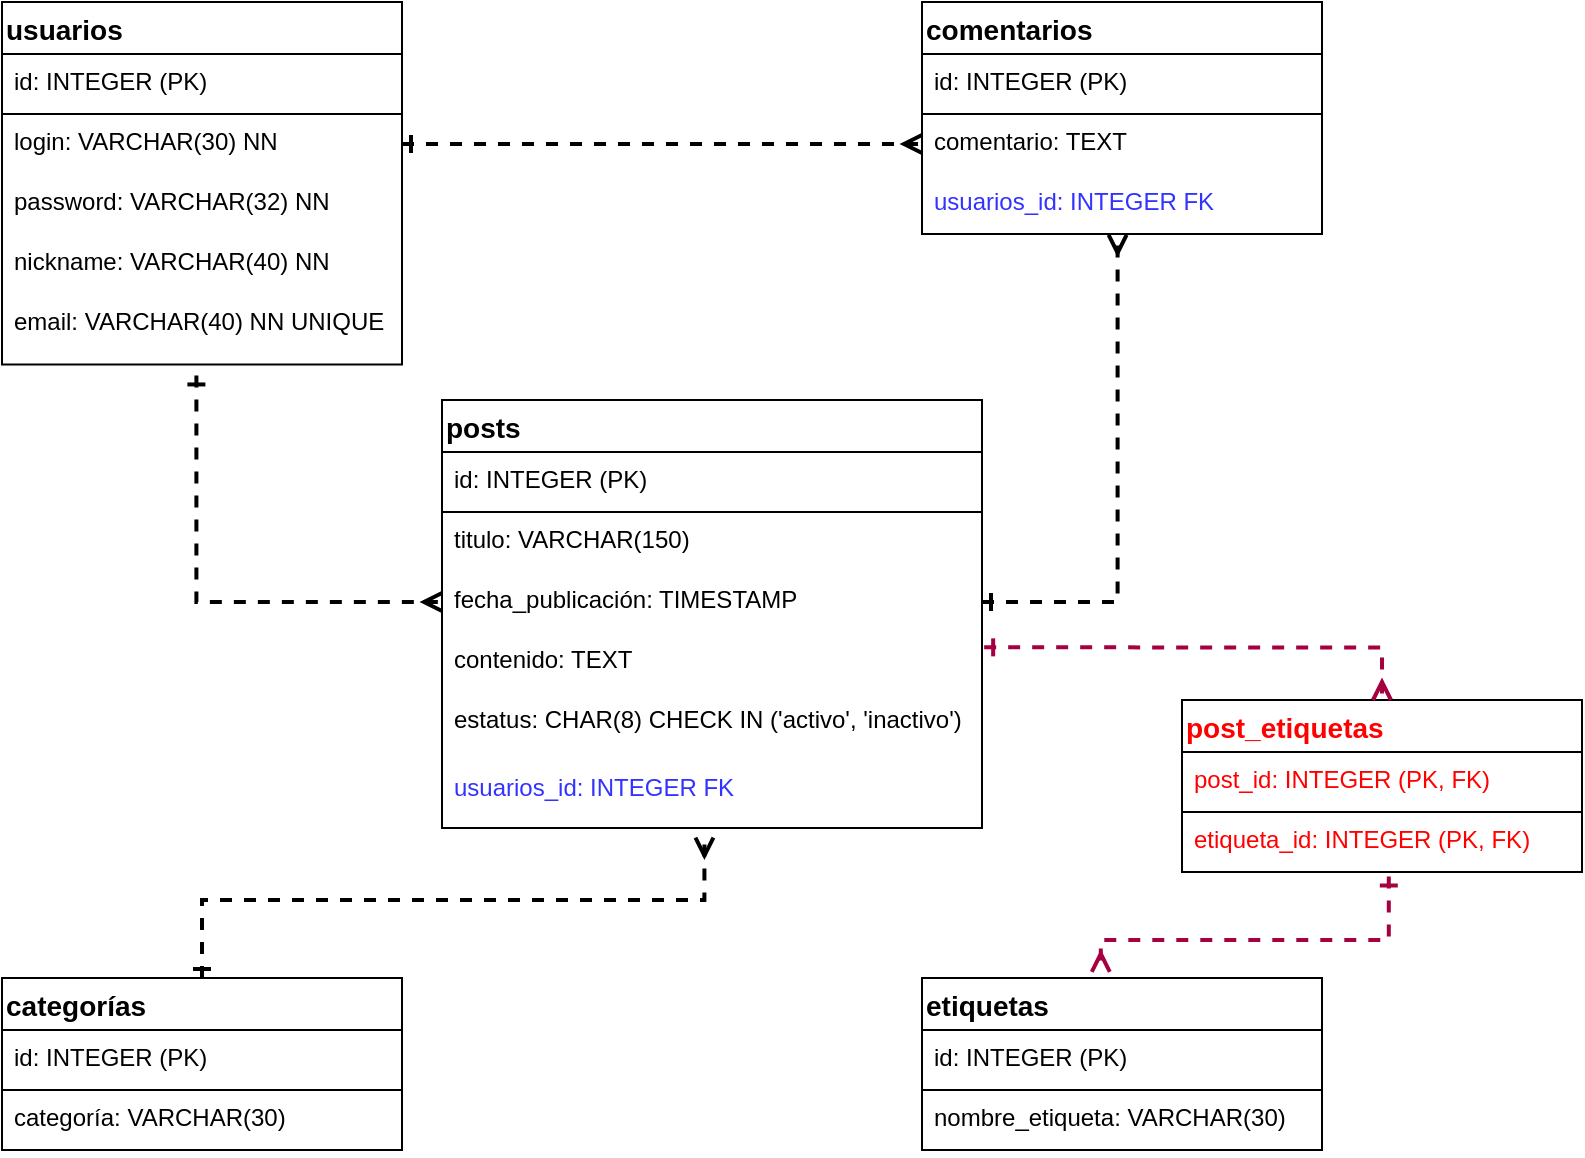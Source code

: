 <mxfile version="13.9.1" type="github">
  <diagram id="R2lEEEUBdFMjLlhIrx00" name="Page-1">
    <mxGraphModel dx="2480" dy="1263" grid="1" gridSize="10" guides="1" tooltips="1" connect="1" arrows="1" fold="1" page="1" pageScale="1" pageWidth="850" pageHeight="1100" math="0" shadow="0" extFonts="Permanent Marker^https://fonts.googleapis.com/css?family=Permanent+Marker">
      <root>
        <mxCell id="0" />
        <mxCell id="1" parent="0" />
        <mxCell id="eu0dvFVVaQbP-CDpSCnt-121" style="edgeStyle=none;rounded=0;orthogonalLoop=1;jettySize=auto;html=1;entryX=0;entryY=0.5;entryDx=0;entryDy=0;endArrow=none;endFill=0;strokeColor=#97D077;" parent="1" edge="1">
          <mxGeometry relative="1" as="geometry">
            <mxPoint x="470" y="540" as="sourcePoint" />
            <mxPoint x="470" y="540" as="targetPoint" />
          </mxGeometry>
        </mxCell>
        <object label="usuarios" id="5L7Wn1pcYuVviG9s-a1G-27">
          <mxCell style="swimlane;fontStyle=1;childLayout=stackLayout;horizontal=1;startSize=26;horizontalStack=0;resizeParent=1;resizeParentMax=0;resizeLast=0;collapsible=1;marginBottom=0;align=left;fontSize=14;labelBorderColor=none;spacing=2;comic=0;" parent="1" vertex="1">
            <mxGeometry x="40" y="31" width="200" height="181.29" as="geometry">
              <mxRectangle x="20" y="30" width="90" height="26" as="alternateBounds" />
            </mxGeometry>
          </mxCell>
        </object>
        <mxCell id="5L7Wn1pcYuVviG9s-a1G-28" value="id: INTEGER (PK)" style="text;fillColor=none;spacingLeft=4;spacingRight=4;overflow=hidden;rotatable=0;points=[[0,0.5],[1,0.5]];portConstraint=eastwest;fontSize=12;fontStyle=0;strokeColor=#000000;" parent="5L7Wn1pcYuVviG9s-a1G-27" vertex="1">
          <mxGeometry y="26" width="200" height="30" as="geometry" />
        </mxCell>
        <mxCell id="5L7Wn1pcYuVviG9s-a1G-29" value="login: VARCHAR(30) NN" style="text;strokeColor=none;fillColor=none;spacingLeft=4;spacingRight=4;overflow=hidden;rotatable=0;points=[[0,0.5],[1,0.5]];portConstraint=eastwest;fontSize=12;" parent="5L7Wn1pcYuVviG9s-a1G-27" vertex="1">
          <mxGeometry y="56" width="200" height="30" as="geometry" />
        </mxCell>
        <mxCell id="5L7Wn1pcYuVviG9s-a1G-30" value="password: VARCHAR(32) NN" style="text;strokeColor=none;fillColor=none;spacingLeft=4;spacingRight=4;overflow=hidden;rotatable=0;points=[[0,0.5],[1,0.5]];portConstraint=eastwest;fontSize=12;labelBackgroundColor=#ffffff;aspect=fixed;" parent="5L7Wn1pcYuVviG9s-a1G-27" vertex="1">
          <mxGeometry y="86" width="200" height="30" as="geometry" />
        </mxCell>
        <mxCell id="5L7Wn1pcYuVviG9s-a1G-50" value="nickname: VARCHAR(40) NN" style="text;strokeColor=none;fillColor=none;spacingLeft=4;spacingRight=4;overflow=hidden;rotatable=0;points=[[0,0.5],[1,0.5]];portConstraint=eastwest;fontSize=12;labelBackgroundColor=#ffffff;aspect=fixed;" parent="5L7Wn1pcYuVviG9s-a1G-27" vertex="1">
          <mxGeometry y="116" width="200" height="30" as="geometry" />
        </mxCell>
        <mxCell id="5L7Wn1pcYuVviG9s-a1G-51" value="email: VARCHAR(40) NN UNIQUE" style="text;strokeColor=none;fillColor=none;spacingLeft=4;spacingRight=4;overflow=hidden;rotatable=0;points=[[0,0.5],[1,0.5]];portConstraint=eastwest;fontSize=12;labelBackgroundColor=#ffffff;aspect=fixed;" parent="5L7Wn1pcYuVviG9s-a1G-27" vertex="1">
          <mxGeometry y="146" width="200" height="35.29" as="geometry" />
        </mxCell>
        <object label="posts" id="5L7Wn1pcYuVviG9s-a1G-52">
          <mxCell style="swimlane;fontStyle=1;childLayout=stackLayout;horizontal=1;startSize=26;horizontalStack=0;resizeParent=1;resizeParentMax=0;resizeLast=0;collapsible=1;marginBottom=0;align=left;fontSize=14;labelBorderColor=none;spacing=2;comic=0;" parent="1" vertex="1">
            <mxGeometry x="260" y="230" width="270" height="214" as="geometry">
              <mxRectangle x="20" y="30" width="90" height="26" as="alternateBounds" />
            </mxGeometry>
          </mxCell>
        </object>
        <mxCell id="5L7Wn1pcYuVviG9s-a1G-53" value="id: INTEGER (PK)" style="text;fillColor=none;spacingLeft=4;spacingRight=4;overflow=hidden;rotatable=0;points=[[0,0.5],[1,0.5]];portConstraint=eastwest;fontSize=12;fontStyle=0;strokeColor=#000000;" parent="5L7Wn1pcYuVviG9s-a1G-52" vertex="1">
          <mxGeometry y="26" width="270" height="30" as="geometry" />
        </mxCell>
        <mxCell id="5L7Wn1pcYuVviG9s-a1G-54" value="titulo: VARCHAR(150)" style="text;strokeColor=none;fillColor=none;spacingLeft=4;spacingRight=4;overflow=hidden;rotatable=0;points=[[0,0.5],[1,0.5]];portConstraint=eastwest;fontSize=12;" parent="5L7Wn1pcYuVviG9s-a1G-52" vertex="1">
          <mxGeometry y="56" width="270" height="30" as="geometry" />
        </mxCell>
        <mxCell id="5L7Wn1pcYuVviG9s-a1G-55" value="fecha_publicación: TIMESTAMP" style="text;strokeColor=none;fillColor=none;spacingLeft=4;spacingRight=4;overflow=hidden;rotatable=0;points=[[0,0.5],[1,0.5]];portConstraint=eastwest;fontSize=12;labelBackgroundColor=#ffffff;aspect=fixed;" parent="5L7Wn1pcYuVviG9s-a1G-52" vertex="1">
          <mxGeometry y="86" width="270" height="30" as="geometry" />
        </mxCell>
        <mxCell id="5L7Wn1pcYuVviG9s-a1G-56" value="contenido: TEXT" style="text;strokeColor=none;fillColor=none;spacingLeft=4;spacingRight=4;overflow=hidden;rotatable=0;points=[[0,0.5],[1,0.5]];portConstraint=eastwest;fontSize=12;labelBackgroundColor=#ffffff;aspect=fixed;" parent="5L7Wn1pcYuVviG9s-a1G-52" vertex="1">
          <mxGeometry y="116" width="270" height="30" as="geometry" />
        </mxCell>
        <mxCell id="5L7Wn1pcYuVviG9s-a1G-57" value="estatus: CHAR(8) CHECK IN (&#39;activo&#39;, &#39;inactivo&#39;)" style="text;strokeColor=none;fillColor=none;spacingLeft=4;spacingRight=4;overflow=hidden;rotatable=0;points=[[0,0.5],[1,0.5]];portConstraint=eastwest;fontSize=12;labelBackgroundColor=#ffffff;" parent="5L7Wn1pcYuVviG9s-a1G-52" vertex="1">
          <mxGeometry y="146" width="270" height="34" as="geometry" />
        </mxCell>
        <mxCell id="5L7Wn1pcYuVviG9s-a1G-76" value="usuarios_id: INTEGER FK" style="text;strokeColor=none;fillColor=none;spacingLeft=4;spacingRight=4;overflow=hidden;rotatable=0;points=[[0,0.5],[1,0.5]];portConstraint=eastwest;fontSize=12;labelBackgroundColor=#ffffff;fontColor=#3333FF;" parent="5L7Wn1pcYuVviG9s-a1G-52" vertex="1">
          <mxGeometry y="180" width="270" height="34" as="geometry" />
        </mxCell>
        <object label="comentarios" id="5L7Wn1pcYuVviG9s-a1G-58">
          <mxCell style="swimlane;fontStyle=1;childLayout=stackLayout;horizontal=1;startSize=26;horizontalStack=0;resizeParent=1;resizeParentMax=0;resizeLast=0;collapsible=1;marginBottom=0;align=left;fontSize=14;labelBorderColor=none;spacing=2;comic=0;" parent="1" vertex="1">
            <mxGeometry x="500" y="31" width="200" height="116" as="geometry">
              <mxRectangle x="20" y="30" width="90" height="26" as="alternateBounds" />
            </mxGeometry>
          </mxCell>
        </object>
        <mxCell id="5L7Wn1pcYuVviG9s-a1G-59" value="id: INTEGER (PK)" style="text;fillColor=none;spacingLeft=4;spacingRight=4;overflow=hidden;rotatable=0;points=[[0,0.5],[1,0.5]];portConstraint=eastwest;fontSize=12;fontStyle=0;strokeColor=#000000;" parent="5L7Wn1pcYuVviG9s-a1G-58" vertex="1">
          <mxGeometry y="26" width="200" height="30" as="geometry" />
        </mxCell>
        <mxCell id="5L7Wn1pcYuVviG9s-a1G-60" value="comentario: TEXT" style="text;strokeColor=none;fillColor=none;spacingLeft=4;spacingRight=4;overflow=hidden;rotatable=0;points=[[0,0.5],[1,0.5]];portConstraint=eastwest;fontSize=12;" parent="5L7Wn1pcYuVviG9s-a1G-58" vertex="1">
          <mxGeometry y="56" width="200" height="30" as="geometry" />
        </mxCell>
        <mxCell id="5L7Wn1pcYuVviG9s-a1G-75" value="usuarios_id: INTEGER FK" style="text;strokeColor=none;fillColor=none;spacingLeft=4;spacingRight=4;overflow=hidden;rotatable=0;points=[[0,0.5],[1,0.5]];portConstraint=eastwest;fontSize=12;fontColor=#3333FF;" parent="5L7Wn1pcYuVviG9s-a1G-58" vertex="1">
          <mxGeometry y="86" width="200" height="30" as="geometry" />
        </mxCell>
        <object label="categorías" id="5L7Wn1pcYuVviG9s-a1G-64">
          <mxCell style="swimlane;fontStyle=1;childLayout=stackLayout;horizontal=1;startSize=26;horizontalStack=0;resizeParent=1;resizeParentMax=0;resizeLast=0;collapsible=1;marginBottom=0;align=left;fontSize=14;labelBorderColor=none;spacing=2;comic=0;" parent="1" vertex="1">
            <mxGeometry x="40" y="519" width="200" height="86" as="geometry">
              <mxRectangle x="20" y="30" width="90" height="26" as="alternateBounds" />
            </mxGeometry>
          </mxCell>
        </object>
        <mxCell id="5L7Wn1pcYuVviG9s-a1G-65" value="id: INTEGER (PK)" style="text;fillColor=none;spacingLeft=4;spacingRight=4;overflow=hidden;rotatable=0;points=[[0,0.5],[1,0.5]];portConstraint=eastwest;fontSize=12;fontStyle=0;strokeColor=#000000;" parent="5L7Wn1pcYuVviG9s-a1G-64" vertex="1">
          <mxGeometry y="26" width="200" height="30" as="geometry" />
        </mxCell>
        <mxCell id="5L7Wn1pcYuVviG9s-a1G-66" value="categoría: VARCHAR(30)" style="text;strokeColor=none;fillColor=none;spacingLeft=4;spacingRight=4;overflow=hidden;rotatable=0;points=[[0,0.5],[1,0.5]];portConstraint=eastwest;fontSize=12;" parent="5L7Wn1pcYuVviG9s-a1G-64" vertex="1">
          <mxGeometry y="56" width="200" height="30" as="geometry" />
        </mxCell>
        <object label="etiquetas" id="5L7Wn1pcYuVviG9s-a1G-67">
          <mxCell style="swimlane;fontStyle=1;childLayout=stackLayout;horizontal=1;startSize=26;horizontalStack=0;resizeParent=1;resizeParentMax=0;resizeLast=0;collapsible=1;marginBottom=0;align=left;fontSize=14;labelBorderColor=none;spacing=2;comic=0;" parent="1" vertex="1">
            <mxGeometry x="500" y="519" width="200" height="86" as="geometry">
              <mxRectangle x="20" y="30" width="90" height="26" as="alternateBounds" />
            </mxGeometry>
          </mxCell>
        </object>
        <mxCell id="5L7Wn1pcYuVviG9s-a1G-68" value="id: INTEGER (PK)" style="text;fillColor=none;spacingLeft=4;spacingRight=4;overflow=hidden;rotatable=0;points=[[0,0.5],[1,0.5]];portConstraint=eastwest;fontSize=12;fontStyle=0;strokeColor=#000000;" parent="5L7Wn1pcYuVviG9s-a1G-67" vertex="1">
          <mxGeometry y="26" width="200" height="30" as="geometry" />
        </mxCell>
        <mxCell id="5L7Wn1pcYuVviG9s-a1G-69" value="nombre_etiqueta: VARCHAR(30)" style="text;strokeColor=none;fillColor=none;spacingLeft=4;spacingRight=4;overflow=hidden;rotatable=0;points=[[0,0.5],[1,0.5]];portConstraint=eastwest;fontSize=12;" parent="5L7Wn1pcYuVviG9s-a1G-67" vertex="1">
          <mxGeometry y="56" width="200" height="30" as="geometry" />
        </mxCell>
        <mxCell id="5L7Wn1pcYuVviG9s-a1G-72" value="" style="edgeStyle=orthogonalEdgeStyle;fontSize=12;html=1;endArrow=ERmany;endFill=0;startArrow=ERone;startFill=0;strokeWidth=2;rounded=0;entryX=0;entryY=0.5;entryDx=0;entryDy=0;exitX=0.486;exitY=1.154;exitDx=0;exitDy=0;exitPerimeter=0;dashed=1;" parent="1" source="5L7Wn1pcYuVviG9s-a1G-51" target="5L7Wn1pcYuVviG9s-a1G-55" edge="1">
          <mxGeometry width="100" height="100" relative="1" as="geometry">
            <mxPoint x="130" y="240" as="sourcePoint" />
            <mxPoint x="200" y="240" as="targetPoint" />
            <Array as="points">
              <mxPoint x="137" y="331" />
            </Array>
          </mxGeometry>
        </mxCell>
        <mxCell id="5L7Wn1pcYuVviG9s-a1G-74" value="" style="fontSize=12;html=1;endArrow=ERmany;endFill=0;startArrow=ERone;startFill=0;strokeWidth=2;rounded=0;entryX=0;entryY=0.5;entryDx=0;entryDy=0;exitX=1;exitY=0.5;exitDx=0;exitDy=0;dashed=1;" parent="1" source="5L7Wn1pcYuVviG9s-a1G-29" target="5L7Wn1pcYuVviG9s-a1G-60" edge="1">
          <mxGeometry width="100" height="100" relative="1" as="geometry">
            <mxPoint x="290.0" y="56.725" as="sourcePoint" />
            <mxPoint x="412.8" y="200" as="targetPoint" />
          </mxGeometry>
        </mxCell>
        <mxCell id="5L7Wn1pcYuVviG9s-a1G-77" value="" style="fontSize=12;html=1;endArrow=ERmany;endFill=0;startArrow=ERone;startFill=0;strokeWidth=2;rounded=0;entryX=0.489;entryY=1.015;entryDx=0;entryDy=0;dashed=1;entryPerimeter=0;exitX=1;exitY=0.5;exitDx=0;exitDy=0;edgeStyle=orthogonalEdgeStyle;" parent="1" source="5L7Wn1pcYuVviG9s-a1G-55" target="5L7Wn1pcYuVviG9s-a1G-75" edge="1">
          <mxGeometry width="100" height="100" relative="1" as="geometry">
            <mxPoint x="550" y="362" as="sourcePoint" />
            <mxPoint x="547.8" y="393.28" as="targetPoint" />
          </mxGeometry>
        </mxCell>
        <mxCell id="5L7Wn1pcYuVviG9s-a1G-78" value="" style="fontSize=12;html=1;endArrow=ERmany;endFill=0;startArrow=ERone;startFill=0;strokeWidth=2;rounded=0;dashed=1;exitX=0.5;exitY=0;exitDx=0;exitDy=0;edgeStyle=orthogonalEdgeStyle;entryX=0.486;entryY=1.141;entryDx=0;entryDy=0;entryPerimeter=0;" parent="1" source="5L7Wn1pcYuVviG9s-a1G-64" target="5L7Wn1pcYuVviG9s-a1G-76" edge="1">
          <mxGeometry width="100" height="100" relative="1" as="geometry">
            <mxPoint x="490" y="444.55" as="sourcePoint" />
            <mxPoint x="314" y="477" as="targetPoint" />
            <Array as="points">
              <mxPoint x="140" y="480" />
              <mxPoint x="391" y="480" />
            </Array>
          </mxGeometry>
        </mxCell>
        <object label="post_etiquetas" id="5L7Wn1pcYuVviG9s-a1G-80">
          <mxCell style="swimlane;fontStyle=1;childLayout=stackLayout;horizontal=1;startSize=26;horizontalStack=0;resizeParent=1;resizeParentMax=0;resizeLast=0;collapsible=1;marginBottom=0;align=left;fontSize=14;labelBorderColor=none;spacing=2;comic=0;fontColor=#FF0000;" parent="1" vertex="1">
            <mxGeometry x="630" y="380" width="200" height="86" as="geometry">
              <mxRectangle x="20" y="30" width="90" height="26" as="alternateBounds" />
            </mxGeometry>
          </mxCell>
        </object>
        <mxCell id="5L7Wn1pcYuVviG9s-a1G-81" value="post_id: INTEGER (PK, FK)" style="text;fillColor=none;spacingLeft=4;spacingRight=4;overflow=hidden;rotatable=0;points=[[0,0.5],[1,0.5]];portConstraint=eastwest;fontSize=12;fontStyle=0;strokeColor=#000000;fontColor=#FF0000;" parent="5L7Wn1pcYuVviG9s-a1G-80" vertex="1">
          <mxGeometry y="26" width="200" height="30" as="geometry" />
        </mxCell>
        <mxCell id="5L7Wn1pcYuVviG9s-a1G-82" value="etiqueta_id: INTEGER (PK, FK)" style="text;strokeColor=none;fillColor=none;spacingLeft=4;spacingRight=4;overflow=hidden;rotatable=0;points=[[0,0.5],[1,0.5]];portConstraint=eastwest;fontSize=12;fontColor=#FF0000;" parent="5L7Wn1pcYuVviG9s-a1G-80" vertex="1">
          <mxGeometry y="56" width="200" height="30" as="geometry" />
        </mxCell>
        <mxCell id="5L7Wn1pcYuVviG9s-a1G-83" value="" style="fontSize=12;html=1;endArrow=ERmany;endFill=0;startArrow=ERone;startFill=0;strokeWidth=2;rounded=0;entryX=0.5;entryY=0;entryDx=0;entryDy=0;dashed=1;exitX=1.004;exitY=0.256;exitDx=0;exitDy=0;edgeStyle=orthogonalEdgeStyle;exitPerimeter=0;fillColor=#d80073;strokeColor=#A50040;" parent="1" source="5L7Wn1pcYuVviG9s-a1G-56" target="5L7Wn1pcYuVviG9s-a1G-80" edge="1">
          <mxGeometry width="100" height="100" relative="1" as="geometry">
            <mxPoint x="455" y="371" as="sourcePoint" />
            <mxPoint x="487.8" y="156.45" as="targetPoint" />
          </mxGeometry>
        </mxCell>
        <mxCell id="5L7Wn1pcYuVviG9s-a1G-84" value="" style="fontSize=12;html=1;endArrow=ERmany;endFill=0;startArrow=ERone;startFill=0;strokeWidth=2;rounded=0;entryX=0.447;entryY=-0.036;entryDx=0;entryDy=0;dashed=1;exitX=0.517;exitY=1.075;exitDx=0;exitDy=0;exitPerimeter=0;fillColor=#d80073;strokeColor=#A50040;entryPerimeter=0;edgeStyle=orthogonalEdgeStyle;" parent="1" source="5L7Wn1pcYuVviG9s-a1G-82" target="5L7Wn1pcYuVviG9s-a1G-67" edge="1">
          <mxGeometry width="100" height="100" relative="1" as="geometry">
            <mxPoint x="456.08" y="393.68" as="sourcePoint" />
            <mxPoint x="590" y="410" as="targetPoint" />
            <Array as="points">
              <mxPoint x="733" y="500" />
              <mxPoint x="589" y="500" />
            </Array>
          </mxGeometry>
        </mxCell>
      </root>
    </mxGraphModel>
  </diagram>
</mxfile>
